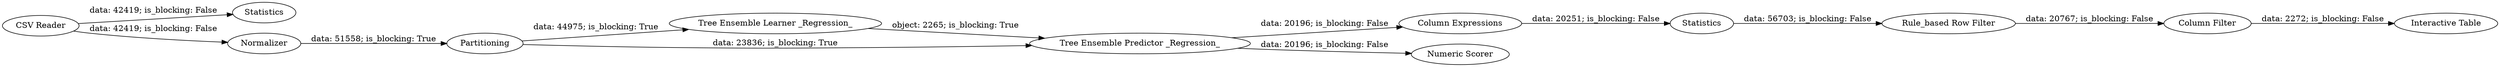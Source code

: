 digraph {
	"-9160622509534660526_20" [label="Column Expressions"]
	"-9160622509534660526_24" [label="Rule_based Row Filter"]
	"8483155569845798682_63" [label=Partitioning]
	"-9160622509534660526_21" [label=Statistics]
	"8483155569845798682_61" [label="Tree Ensemble Learner _Regression_"]
	"-9160622509534660526_25" [label="Column Filter"]
	"8483155569845798682_59" [label="CSV Reader"]
	"8483155569845798682_26" [label="Interactive Table"]
	"8483155569845798682_65" [label=Statistics]
	"8483155569845798682_66" [label="Numeric Scorer"]
	"8483155569845798682_62" [label="Tree Ensemble Predictor _Regression_"]
	"8483155569845798682_60" [label=Normalizer]
	"8483155569845798682_60" -> "8483155569845798682_63" [label="data: 51558; is_blocking: True"]
	"8483155569845798682_61" -> "8483155569845798682_62" [label="object: 2265; is_blocking: True"]
	"8483155569845798682_62" -> "-9160622509534660526_20" [label="data: 20196; is_blocking: False"]
	"-9160622509534660526_24" -> "-9160622509534660526_25" [label="data: 20767; is_blocking: False"]
	"-9160622509534660526_25" -> "8483155569845798682_26" [label="data: 2272; is_blocking: False"]
	"-9160622509534660526_21" -> "-9160622509534660526_24" [label="data: 56703; is_blocking: False"]
	"8483155569845798682_59" -> "8483155569845798682_65" [label="data: 42419; is_blocking: False"]
	"8483155569845798682_63" -> "8483155569845798682_62" [label="data: 23836; is_blocking: True"]
	"8483155569845798682_62" -> "8483155569845798682_66" [label="data: 20196; is_blocking: False"]
	"8483155569845798682_63" -> "8483155569845798682_61" [label="data: 44975; is_blocking: True"]
	"8483155569845798682_59" -> "8483155569845798682_60" [label="data: 42419; is_blocking: False"]
	"-9160622509534660526_20" -> "-9160622509534660526_21" [label="data: 20251; is_blocking: False"]
	rankdir=LR
}
